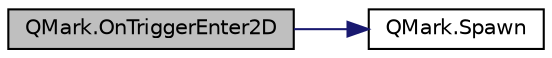 digraph "QMark.OnTriggerEnter2D"
{
  edge [fontname="Helvetica",fontsize="10",labelfontname="Helvetica",labelfontsize="10"];
  node [fontname="Helvetica",fontsize="10",shape=record];
  rankdir="LR";
  Node0 [label="QMark.OnTriggerEnter2D",height=0.2,width=0.4,color="black", fillcolor="grey75", style="filled", fontcolor="black"];
  Node0 -> Node1 [color="midnightblue",fontsize="10",style="solid",fontname="Helvetica"];
  Node1 [label="QMark.Spawn",height=0.2,width=0.4,color="black", fillcolor="white", style="filled",URL="$class_q_mark.html#aaef7e7f46913792536471a4c42207ed1",tooltip="Spawn: Called when the Player hits the Question Mark from underneath, this Spawns a new instance of a..."];
}
